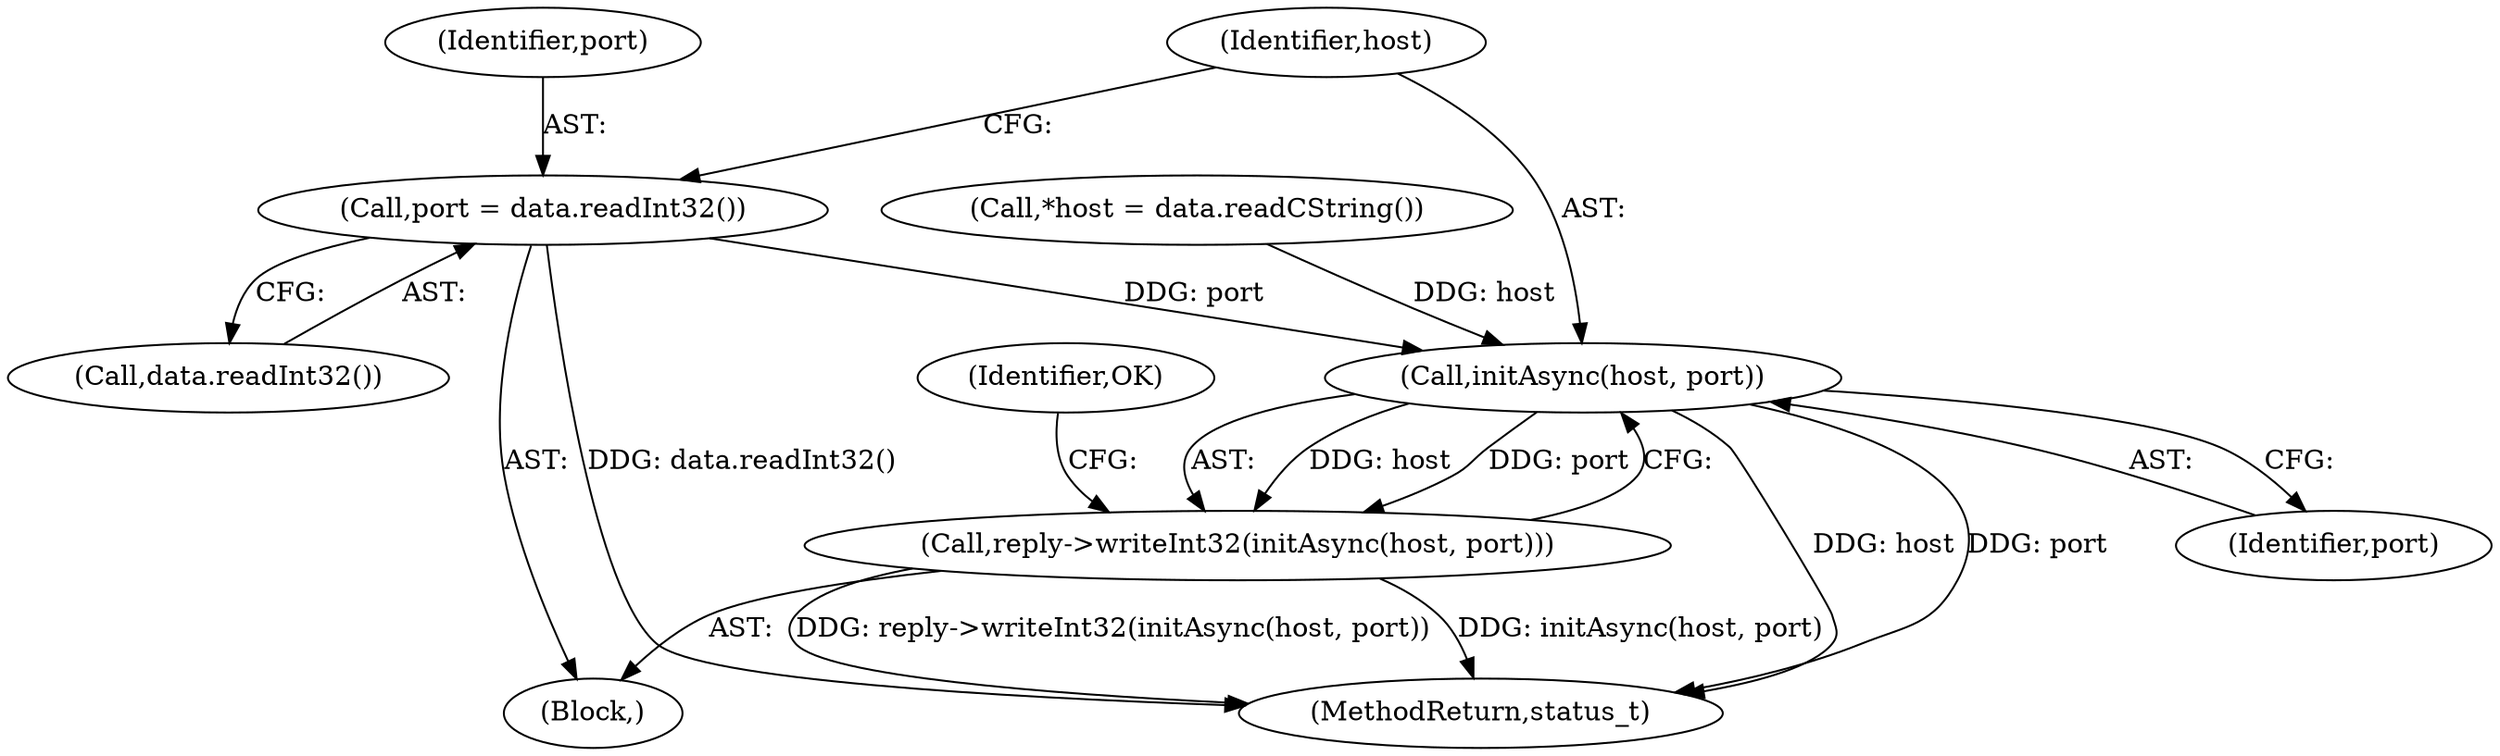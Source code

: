 digraph "0_Android_9667e3eff2d34c3797c3b529370de47b2c1f1bf6@API" {
"1000140" [label="(Call,port = data.readInt32())"];
"1000144" [label="(Call,initAsync(host, port))"];
"1000143" [label="(Call,reply->writeInt32(initAsync(host, port)))"];
"1000145" [label="(Identifier,host)"];
"1000144" [label="(Call,initAsync(host, port))"];
"1000146" [label="(Identifier,port)"];
"1000142" [label="(Call,data.readInt32())"];
"1000141" [label="(Identifier,port)"];
"1000407" [label="(MethodReturn,status_t)"];
"1000143" [label="(Call,reply->writeInt32(initAsync(host, port)))"];
"1000136" [label="(Call,*host = data.readCString())"];
"1000130" [label="(Block,)"];
"1000140" [label="(Call,port = data.readInt32())"];
"1000148" [label="(Identifier,OK)"];
"1000140" -> "1000130"  [label="AST: "];
"1000140" -> "1000142"  [label="CFG: "];
"1000141" -> "1000140"  [label="AST: "];
"1000142" -> "1000140"  [label="AST: "];
"1000145" -> "1000140"  [label="CFG: "];
"1000140" -> "1000407"  [label="DDG: data.readInt32()"];
"1000140" -> "1000144"  [label="DDG: port"];
"1000144" -> "1000143"  [label="AST: "];
"1000144" -> "1000146"  [label="CFG: "];
"1000145" -> "1000144"  [label="AST: "];
"1000146" -> "1000144"  [label="AST: "];
"1000143" -> "1000144"  [label="CFG: "];
"1000144" -> "1000407"  [label="DDG: host"];
"1000144" -> "1000407"  [label="DDG: port"];
"1000144" -> "1000143"  [label="DDG: host"];
"1000144" -> "1000143"  [label="DDG: port"];
"1000136" -> "1000144"  [label="DDG: host"];
"1000143" -> "1000130"  [label="AST: "];
"1000148" -> "1000143"  [label="CFG: "];
"1000143" -> "1000407"  [label="DDG: initAsync(host, port)"];
"1000143" -> "1000407"  [label="DDG: reply->writeInt32(initAsync(host, port))"];
}

